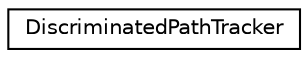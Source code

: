 digraph "Graphical Class Hierarchy"
{
 // LATEX_PDF_SIZE
  edge [fontname="Helvetica",fontsize="10",labelfontname="Helvetica",labelfontsize="10"];
  node [fontname="Helvetica",fontsize="10",shape=record];
  rankdir="LR";
  Node0 [label="DiscriminatedPathTracker",height=0.2,width=0.4,color="black", fillcolor="white", style="filled",URL="$classDiscriminatedPathTracker.html",tooltip=" "];
}
